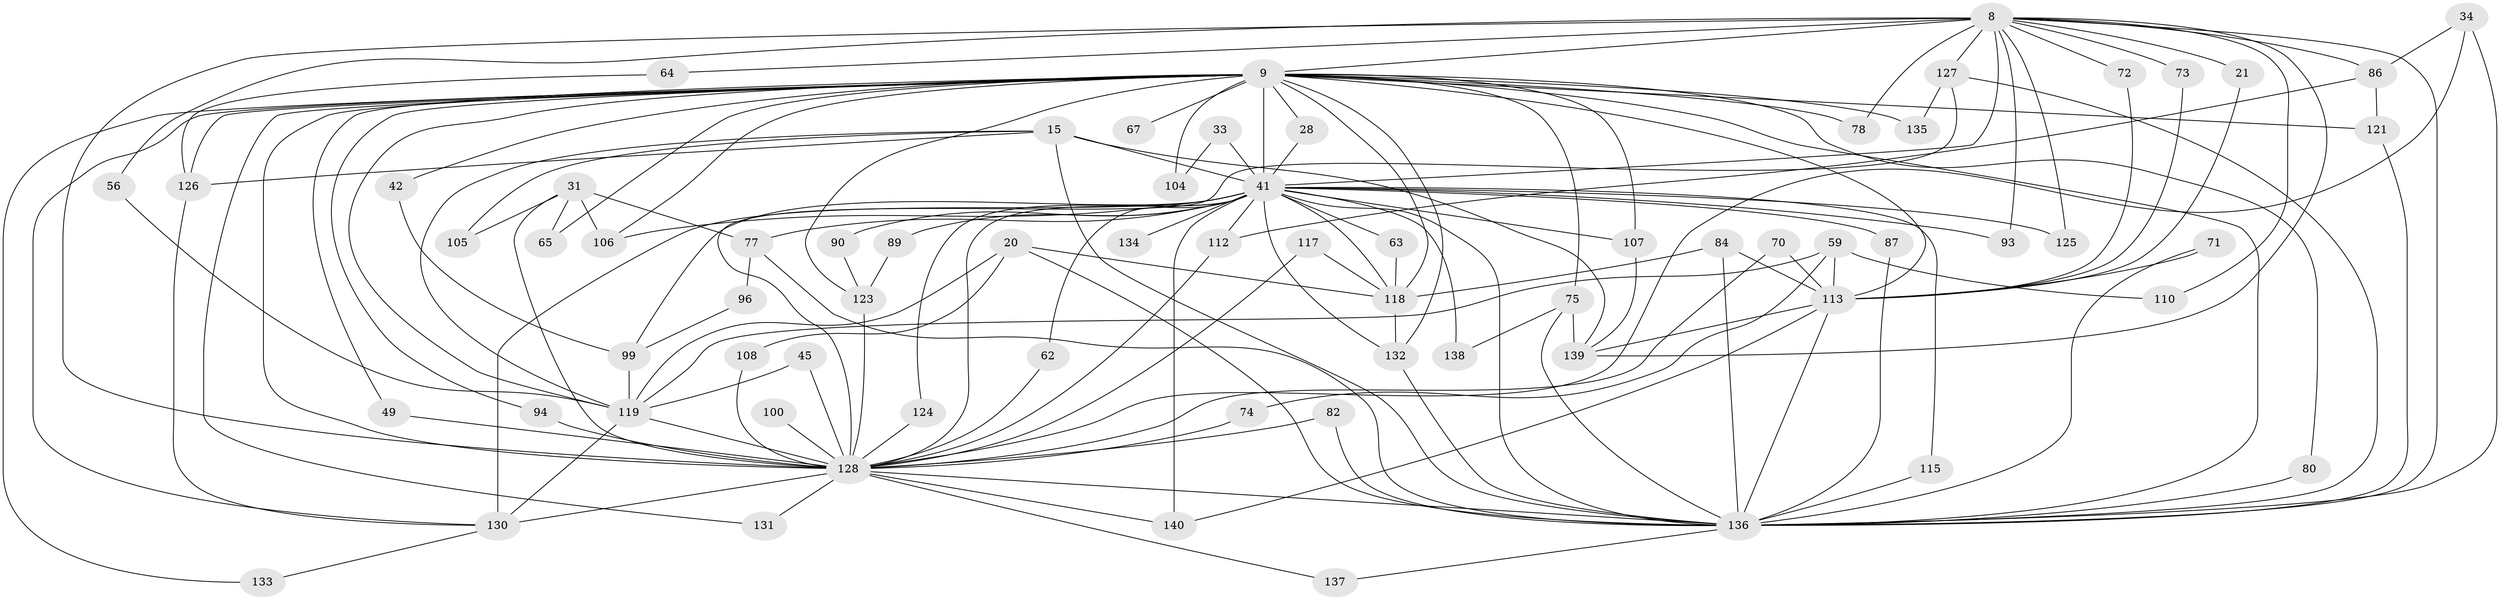 // original degree distribution, {19: 0.007142857142857143, 30: 0.007142857142857143, 25: 0.007142857142857143, 26: 0.007142857142857143, 20: 0.014285714285714285, 23: 0.007142857142857143, 17: 0.007142857142857143, 32: 0.007142857142857143, 21: 0.007142857142857143, 5: 0.05, 4: 0.10714285714285714, 7: 0.02142857142857143, 2: 0.5428571428571428, 3: 0.17857142857142858, 12: 0.007142857142857143, 6: 0.014285714285714285, 10: 0.007142857142857143}
// Generated by graph-tools (version 1.1) at 2025/45/03/09/25 04:45:39]
// undirected, 70 vertices, 152 edges
graph export_dot {
graph [start="1"]
  node [color=gray90,style=filled];
  8 [super="+1"];
  9 [super="+4"];
  15 [super="+14"];
  20;
  21;
  28;
  31;
  33;
  34;
  41 [super="+25+11+3"];
  42;
  45;
  49;
  56;
  59 [super="+36"];
  62;
  63;
  64 [super="+17"];
  65;
  67;
  70;
  71;
  72 [super="+69"];
  73;
  74;
  75 [super="+16"];
  77 [super="+29"];
  78;
  80;
  82;
  84 [super="+26"];
  86 [super="+40+43"];
  87;
  89;
  90;
  93;
  94;
  96;
  99 [super="+13+55"];
  100;
  104;
  105;
  106 [super="+91"];
  107 [super="+37"];
  108;
  110;
  112 [super="+60+102"];
  113 [super="+85+50"];
  115;
  117;
  118 [super="+57+92+98"];
  119 [super="+27+51+103+95+83"];
  121 [super="+79"];
  123 [super="+88"];
  124;
  125;
  126 [super="+32"];
  127 [super="+114"];
  128 [super="+58+39"];
  130 [super="+46+52+129+44"];
  131;
  132 [super="+54+122+47"];
  133;
  134;
  135 [super="+24"];
  136 [super="+120+7"];
  137;
  138;
  139 [super="+116"];
  140 [super="+48+111"];
  8 -- 9 [weight=4];
  8 -- 56;
  8 -- 72 [weight=2];
  8 -- 110;
  8 -- 73;
  8 -- 78;
  8 -- 21;
  8 -- 93;
  8 -- 125;
  8 -- 64;
  8 -- 128 [weight=5];
  8 -- 86 [weight=3];
  8 -- 41 [weight=5];
  8 -- 139;
  8 -- 127;
  8 -- 136 [weight=4];
  9 -- 28;
  9 -- 41 [weight=5];
  9 -- 42;
  9 -- 49;
  9 -- 78;
  9 -- 80;
  9 -- 104;
  9 -- 126 [weight=2];
  9 -- 131;
  9 -- 133;
  9 -- 135 [weight=3];
  9 -- 75;
  9 -- 65;
  9 -- 67;
  9 -- 94;
  9 -- 106;
  9 -- 118 [weight=4];
  9 -- 123;
  9 -- 119 [weight=5];
  9 -- 128 [weight=5];
  9 -- 121;
  9 -- 107;
  9 -- 113 [weight=2];
  9 -- 130 [weight=2];
  9 -- 136 [weight=5];
  9 -- 132 [weight=2];
  15 -- 105;
  15 -- 126;
  15 -- 119;
  15 -- 41 [weight=2];
  15 -- 139;
  15 -- 136;
  20 -- 108;
  20 -- 119;
  20 -- 118;
  20 -- 136 [weight=2];
  21 -- 113;
  28 -- 41;
  31 -- 65;
  31 -- 77 [weight=2];
  31 -- 105;
  31 -- 128;
  31 -- 106;
  33 -- 104;
  33 -- 41 [weight=2];
  34 -- 128;
  34 -- 86;
  34 -- 136;
  41 -- 99 [weight=3];
  41 -- 107 [weight=2];
  41 -- 128 [weight=6];
  41 -- 134;
  41 -- 136 [weight=6];
  41 -- 138;
  41 -- 140 [weight=2];
  41 -- 62;
  41 -- 63;
  41 -- 77;
  41 -- 87 [weight=2];
  41 -- 89;
  41 -- 90;
  41 -- 93;
  41 -- 106;
  41 -- 112 [weight=2];
  41 -- 115;
  41 -- 124;
  41 -- 125;
  41 -- 130 [weight=3];
  41 -- 118;
  41 -- 132 [weight=2];
  42 -- 99;
  45 -- 128;
  45 -- 119;
  49 -- 128;
  56 -- 119;
  59 -- 74;
  59 -- 110;
  59 -- 113;
  59 -- 119 [weight=2];
  62 -- 128;
  63 -- 118;
  64 -- 126;
  70 -- 128;
  70 -- 113;
  71 -- 113;
  71 -- 136 [weight=2];
  72 -- 113;
  73 -- 113;
  74 -- 128;
  75 -- 138;
  75 -- 139;
  75 -- 136 [weight=2];
  77 -- 96;
  77 -- 136;
  80 -- 136;
  82 -- 128;
  82 -- 136;
  84 -- 113;
  84 -- 118;
  84 -- 136 [weight=2];
  86 -- 121;
  86 -- 112;
  87 -- 136;
  89 -- 123;
  90 -- 123;
  94 -- 128;
  96 -- 99;
  99 -- 119 [weight=2];
  100 -- 128 [weight=2];
  107 -- 139;
  108 -- 128;
  112 -- 128;
  113 -- 139;
  113 -- 140 [weight=2];
  113 -- 136 [weight=2];
  115 -- 136;
  117 -- 118;
  117 -- 128;
  118 -- 132;
  119 -- 128 [weight=2];
  119 -- 130;
  121 -- 136;
  123 -- 128 [weight=2];
  124 -- 128;
  126 -- 130;
  127 -- 128;
  127 -- 135;
  127 -- 136;
  128 -- 131;
  128 -- 137;
  128 -- 140;
  128 -- 130 [weight=2];
  128 -- 136 [weight=4];
  130 -- 133;
  132 -- 136;
  136 -- 137;
}

